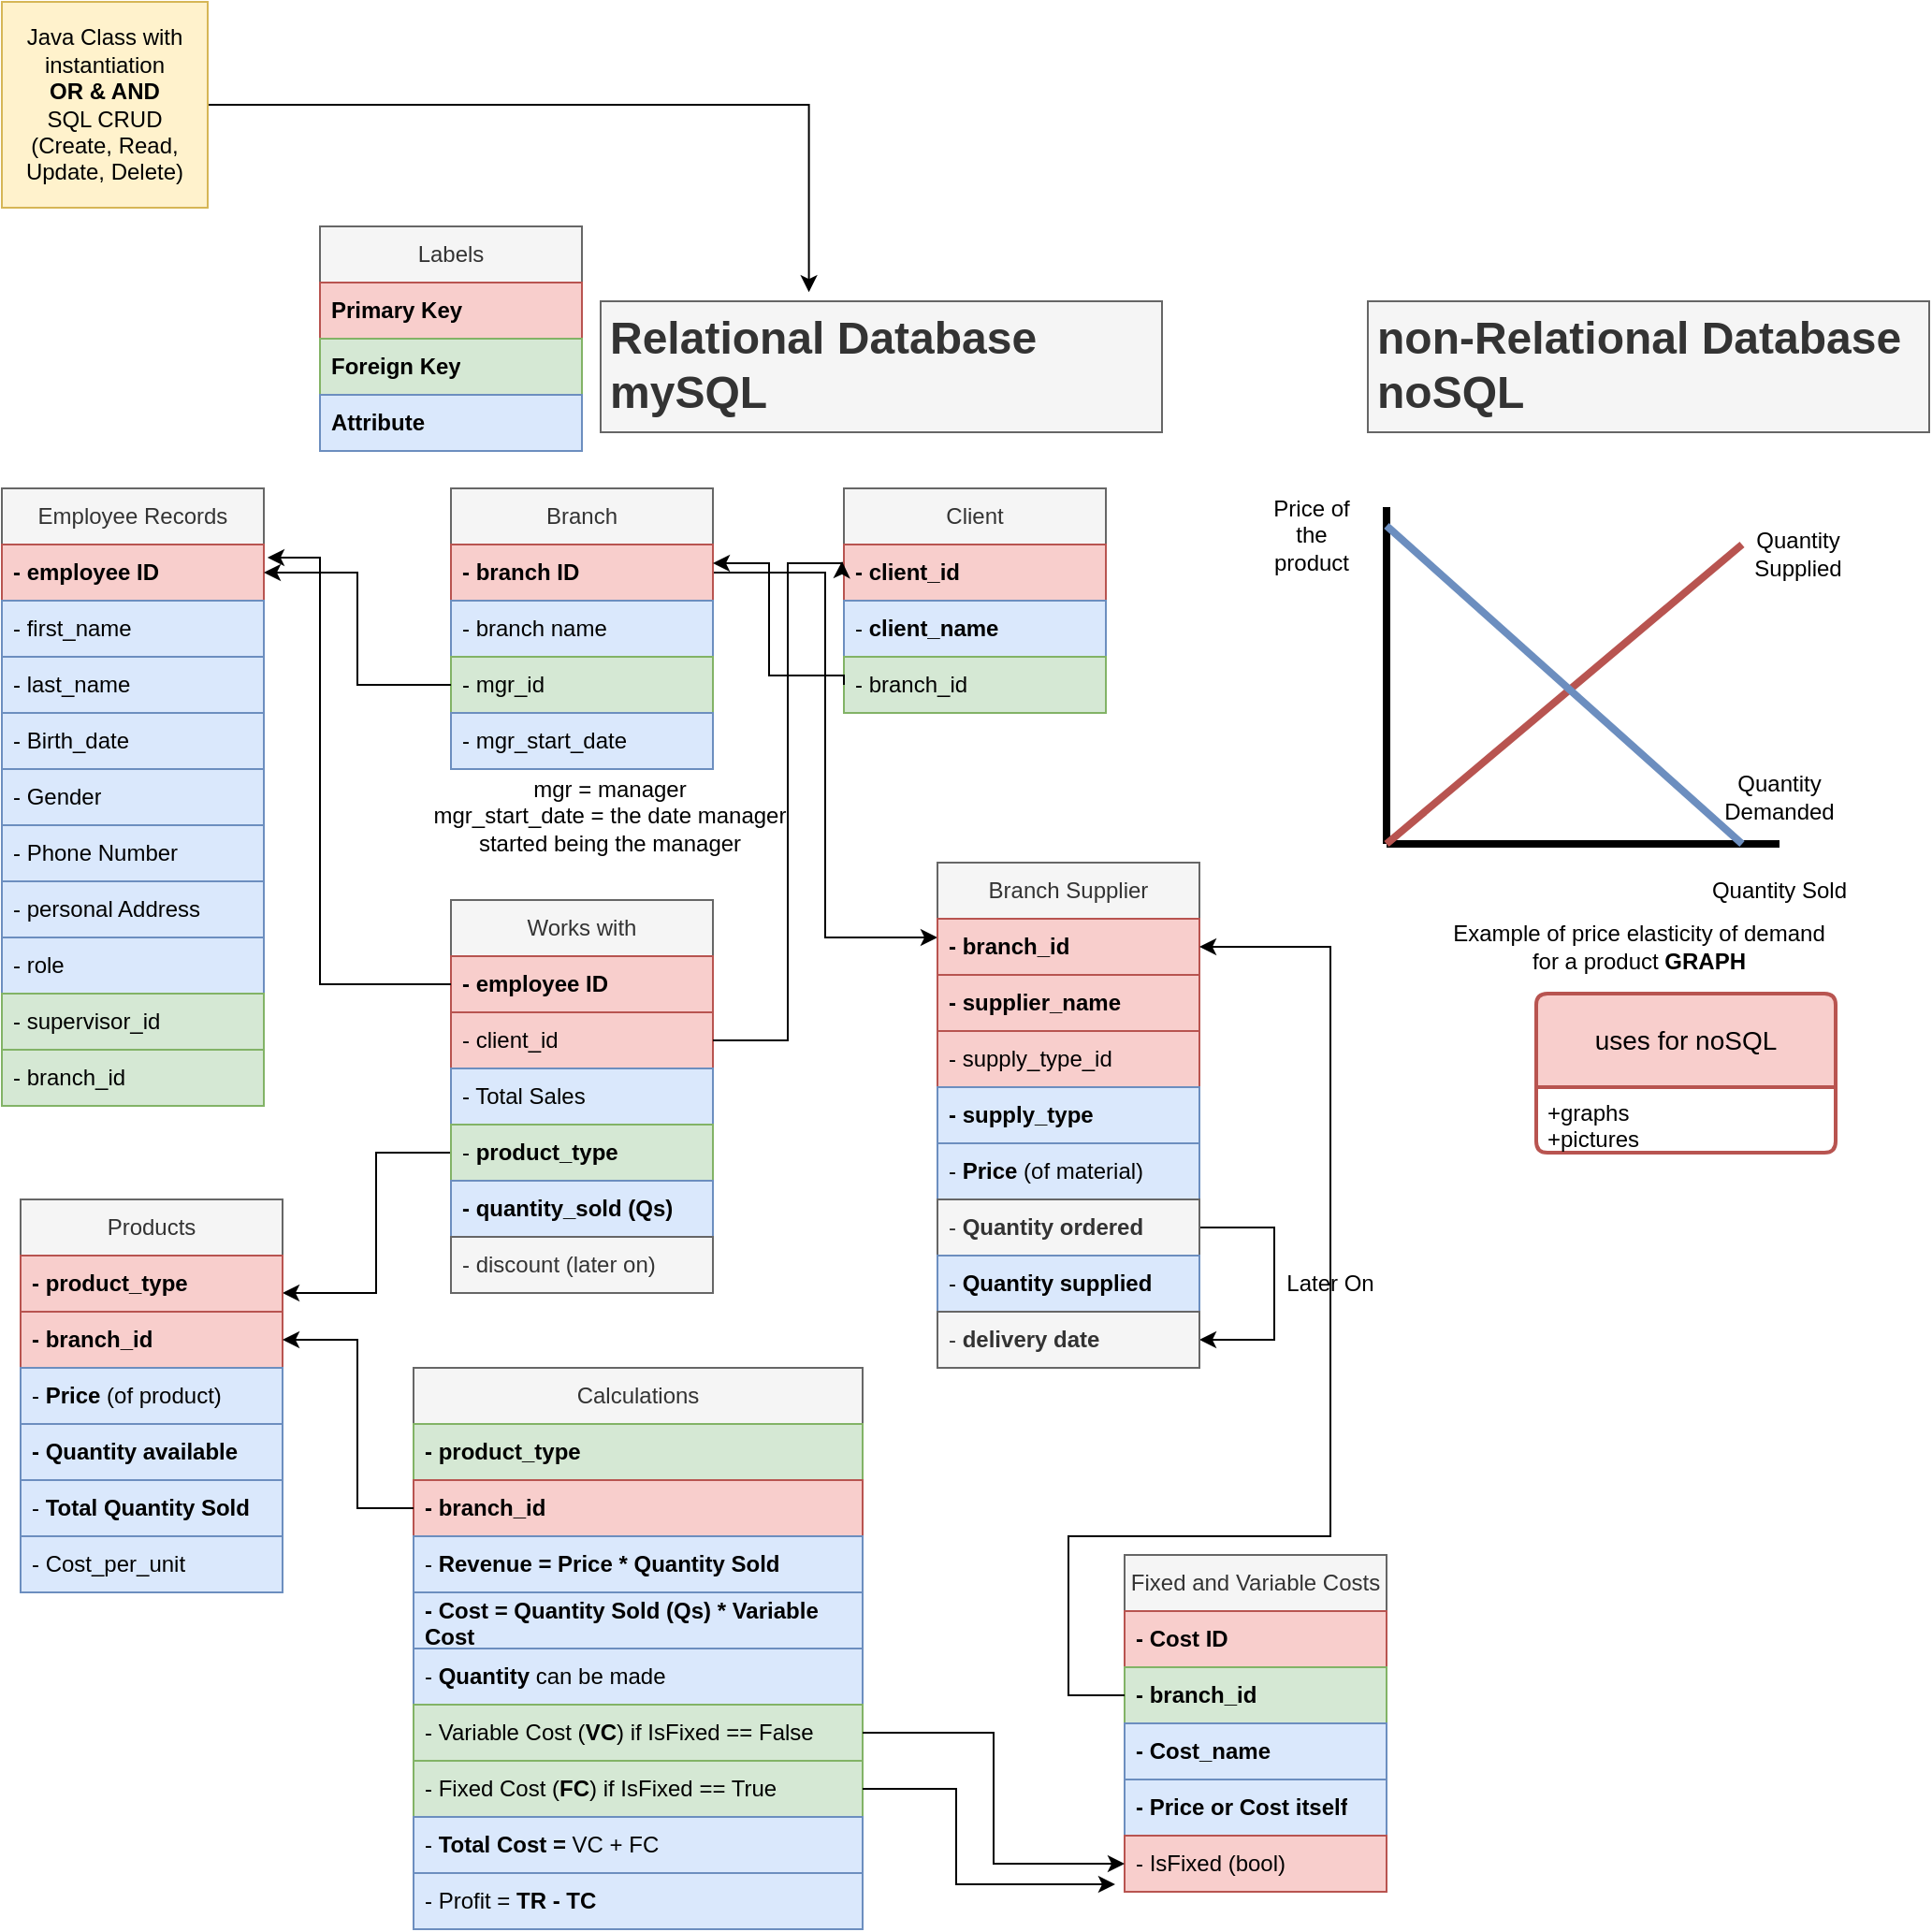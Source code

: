 <mxfile version="21.2.1" type="github">
  <diagram name="Page-1" id="5f0bae14-7c28-e335-631c-24af17079c00">
    <mxGraphModel dx="2206" dy="1225" grid="1" gridSize="10" guides="1" tooltips="1" connect="1" arrows="1" fold="1" page="1" pageScale="1" pageWidth="1100" pageHeight="850" background="none" math="0" shadow="0">
      <root>
        <mxCell id="0" />
        <mxCell id="1" parent="0" />
        <mxCell id="tcUiR7HuP1pJMrSMLTzw-50" value="Employee Records" style="swimlane;fontStyle=0;childLayout=stackLayout;horizontal=1;startSize=30;horizontalStack=0;resizeParent=1;resizeParentMax=0;resizeLast=0;collapsible=1;marginBottom=0;whiteSpace=wrap;html=1;fillColor=#f5f5f5;strokeColor=#666666;fontColor=#333333;" parent="1" vertex="1">
          <mxGeometry x="20" y="660" width="140" height="330" as="geometry">
            <mxRectangle x="1140" y="-440" width="140" height="30" as="alternateBounds" />
          </mxGeometry>
        </mxCell>
        <mxCell id="tcUiR7HuP1pJMrSMLTzw-51" value="&lt;b&gt;- employee ID&lt;br&gt;&lt;/b&gt;" style="text;strokeColor=#b85450;fillColor=#f8cecc;align=left;verticalAlign=middle;spacingLeft=4;spacingRight=4;overflow=hidden;points=[[0,0.5],[1,0.5]];portConstraint=eastwest;rotatable=0;whiteSpace=wrap;html=1;" parent="tcUiR7HuP1pJMrSMLTzw-50" vertex="1">
          <mxGeometry y="30" width="140" height="30" as="geometry" />
        </mxCell>
        <mxCell id="Pd0bTFjakyCUhLUkFTFs-5" value="- first_name&amp;nbsp;" style="text;strokeColor=#6c8ebf;fillColor=#dae8fc;align=left;verticalAlign=middle;spacingLeft=4;spacingRight=4;overflow=hidden;points=[[0,0.5],[1,0.5]];portConstraint=eastwest;rotatable=0;whiteSpace=wrap;html=1;" parent="tcUiR7HuP1pJMrSMLTzw-50" vertex="1">
          <mxGeometry y="60" width="140" height="30" as="geometry" />
        </mxCell>
        <mxCell id="Pd0bTFjakyCUhLUkFTFs-4" value="- last_name&amp;nbsp;" style="text;strokeColor=#6c8ebf;fillColor=#dae8fc;align=left;verticalAlign=middle;spacingLeft=4;spacingRight=4;overflow=hidden;points=[[0,0.5],[1,0.5]];portConstraint=eastwest;rotatable=0;whiteSpace=wrap;html=1;" parent="tcUiR7HuP1pJMrSMLTzw-50" vertex="1">
          <mxGeometry y="90" width="140" height="30" as="geometry" />
        </mxCell>
        <mxCell id="Pd0bTFjakyCUhLUkFTFs-6" value="- Birth_date" style="text;strokeColor=#6c8ebf;fillColor=#dae8fc;align=left;verticalAlign=middle;spacingLeft=4;spacingRight=4;overflow=hidden;points=[[0,0.5],[1,0.5]];portConstraint=eastwest;rotatable=0;whiteSpace=wrap;html=1;" parent="tcUiR7HuP1pJMrSMLTzw-50" vertex="1">
          <mxGeometry y="120" width="140" height="30" as="geometry" />
        </mxCell>
        <mxCell id="Pd0bTFjakyCUhLUkFTFs-10" value="- Gender" style="text;strokeColor=#6c8ebf;fillColor=#dae8fc;align=left;verticalAlign=middle;spacingLeft=4;spacingRight=4;overflow=hidden;points=[[0,0.5],[1,0.5]];portConstraint=eastwest;rotatable=0;whiteSpace=wrap;html=1;" parent="tcUiR7HuP1pJMrSMLTzw-50" vertex="1">
          <mxGeometry y="150" width="140" height="30" as="geometry" />
        </mxCell>
        <mxCell id="Pd0bTFjakyCUhLUkFTFs-9" value="- Phone Number" style="text;strokeColor=#6c8ebf;fillColor=#dae8fc;align=left;verticalAlign=middle;spacingLeft=4;spacingRight=4;overflow=hidden;points=[[0,0.5],[1,0.5]];portConstraint=eastwest;rotatable=0;whiteSpace=wrap;html=1;" parent="tcUiR7HuP1pJMrSMLTzw-50" vertex="1">
          <mxGeometry y="180" width="140" height="30" as="geometry" />
        </mxCell>
        <mxCell id="Pd0bTFjakyCUhLUkFTFs-11" value="- personal Address" style="text;strokeColor=#6c8ebf;fillColor=#dae8fc;align=left;verticalAlign=middle;spacingLeft=4;spacingRight=4;overflow=hidden;points=[[0,0.5],[1,0.5]];portConstraint=eastwest;rotatable=0;whiteSpace=wrap;html=1;" parent="tcUiR7HuP1pJMrSMLTzw-50" vertex="1">
          <mxGeometry y="210" width="140" height="30" as="geometry" />
        </mxCell>
        <mxCell id="Pd0bTFjakyCUhLUkFTFs-14" value="- role" style="text;strokeColor=#6c8ebf;fillColor=#dae8fc;align=left;verticalAlign=middle;spacingLeft=4;spacingRight=4;overflow=hidden;points=[[0,0.5],[1,0.5]];portConstraint=eastwest;rotatable=0;whiteSpace=wrap;html=1;" parent="tcUiR7HuP1pJMrSMLTzw-50" vertex="1">
          <mxGeometry y="240" width="140" height="30" as="geometry" />
        </mxCell>
        <mxCell id="Pd0bTFjakyCUhLUkFTFs-13" value="- supervisor_id" style="text;strokeColor=#82b366;fillColor=#d5e8d4;align=left;verticalAlign=middle;spacingLeft=4;spacingRight=4;overflow=hidden;points=[[0,0.5],[1,0.5]];portConstraint=eastwest;rotatable=0;whiteSpace=wrap;html=1;" parent="tcUiR7HuP1pJMrSMLTzw-50" vertex="1">
          <mxGeometry y="270" width="140" height="30" as="geometry" />
        </mxCell>
        <mxCell id="Pd0bTFjakyCUhLUkFTFs-12" value="- branch_id" style="text;strokeColor=#82b366;fillColor=#d5e8d4;align=left;verticalAlign=middle;spacingLeft=4;spacingRight=4;overflow=hidden;points=[[0,0.5],[1,0.5]];portConstraint=eastwest;rotatable=0;whiteSpace=wrap;html=1;" parent="tcUiR7HuP1pJMrSMLTzw-50" vertex="1">
          <mxGeometry y="300" width="140" height="30" as="geometry" />
        </mxCell>
        <mxCell id="Pd0bTFjakyCUhLUkFTFs-193" style="edgeStyle=orthogonalEdgeStyle;rounded=0;orthogonalLoop=1;jettySize=auto;html=1;entryX=0.371;entryY=-0.07;entryDx=0;entryDy=0;entryPerimeter=0;" parent="1" source="tcUiR7HuP1pJMrSMLTzw-78" target="Pd0bTFjakyCUhLUkFTFs-143" edge="1">
          <mxGeometry relative="1" as="geometry">
            <mxPoint x="430" y="455" as="targetPoint" />
            <Array as="points">
              <mxPoint x="451" y="455" />
            </Array>
          </mxGeometry>
        </mxCell>
        <mxCell id="tcUiR7HuP1pJMrSMLTzw-78" value="Java Class with instantiation&lt;br&gt;&lt;b&gt;OR &amp;amp; AND&lt;br&gt;&lt;/b&gt;SQL CRUD&lt;br&gt;(Create, Read, Update, Delete)" style="text;html=1;strokeColor=#d6b656;fillColor=#fff2cc;align=center;verticalAlign=middle;whiteSpace=wrap;rounded=0;" parent="1" vertex="1">
          <mxGeometry x="20" y="400" width="110" height="110" as="geometry" />
        </mxCell>
        <mxCell id="Pd0bTFjakyCUhLUkFTFs-16" value="Branch" style="swimlane;fontStyle=0;childLayout=stackLayout;horizontal=1;startSize=30;horizontalStack=0;resizeParent=1;resizeParentMax=0;resizeLast=0;collapsible=1;marginBottom=0;whiteSpace=wrap;html=1;fillColor=#f5f5f5;strokeColor=#666666;fontColor=#333333;" parent="1" vertex="1">
          <mxGeometry x="260" y="660" width="140" height="150" as="geometry">
            <mxRectangle x="1140" y="-440" width="140" height="30" as="alternateBounds" />
          </mxGeometry>
        </mxCell>
        <mxCell id="Pd0bTFjakyCUhLUkFTFs-45" style="edgeStyle=orthogonalEdgeStyle;rounded=0;orthogonalLoop=1;jettySize=auto;html=1;" parent="Pd0bTFjakyCUhLUkFTFs-16" source="Pd0bTFjakyCUhLUkFTFs-17" edge="1">
          <mxGeometry relative="1" as="geometry">
            <mxPoint x="260" y="240" as="targetPoint" />
            <Array as="points">
              <mxPoint x="200" y="45" />
            </Array>
          </mxGeometry>
        </mxCell>
        <mxCell id="Pd0bTFjakyCUhLUkFTFs-17" value="&lt;b&gt;- branch ID&lt;br&gt;&lt;/b&gt;" style="text;strokeColor=#b85450;fillColor=#f8cecc;align=left;verticalAlign=middle;spacingLeft=4;spacingRight=4;overflow=hidden;points=[[0,0.5],[1,0.5]];portConstraint=eastwest;rotatable=0;whiteSpace=wrap;html=1;" parent="Pd0bTFjakyCUhLUkFTFs-16" vertex="1">
          <mxGeometry y="30" width="140" height="30" as="geometry" />
        </mxCell>
        <mxCell id="Pd0bTFjakyCUhLUkFTFs-18" value="- branch name" style="text;strokeColor=#6c8ebf;fillColor=#dae8fc;align=left;verticalAlign=middle;spacingLeft=4;spacingRight=4;overflow=hidden;points=[[0,0.5],[1,0.5]];portConstraint=eastwest;rotatable=0;whiteSpace=wrap;html=1;" parent="Pd0bTFjakyCUhLUkFTFs-16" vertex="1">
          <mxGeometry y="60" width="140" height="30" as="geometry" />
        </mxCell>
        <mxCell id="Pd0bTFjakyCUhLUkFTFs-25" value="- mgr_id" style="text;strokeColor=#82b366;fillColor=#d5e8d4;align=left;verticalAlign=middle;spacingLeft=4;spacingRight=4;overflow=hidden;points=[[0,0.5],[1,0.5]];portConstraint=eastwest;rotatable=0;whiteSpace=wrap;html=1;" parent="Pd0bTFjakyCUhLUkFTFs-16" vertex="1">
          <mxGeometry y="90" width="140" height="30" as="geometry" />
        </mxCell>
        <mxCell id="Pd0bTFjakyCUhLUkFTFs-26" value="- mgr_start_date" style="text;strokeColor=#6c8ebf;fillColor=#dae8fc;align=left;verticalAlign=middle;spacingLeft=4;spacingRight=4;overflow=hidden;points=[[0,0.5],[1,0.5]];portConstraint=eastwest;rotatable=0;whiteSpace=wrap;html=1;" parent="Pd0bTFjakyCUhLUkFTFs-16" vertex="1">
          <mxGeometry y="120" width="140" height="30" as="geometry" />
        </mxCell>
        <mxCell id="Pd0bTFjakyCUhLUkFTFs-27" value="mgr = manager&lt;br&gt;mgr_start_date = the date manager started being the manager" style="text;html=1;strokeColor=none;fillColor=none;align=center;verticalAlign=middle;whiteSpace=wrap;rounded=0;" parent="1" vertex="1">
          <mxGeometry x="240" y="820" width="210" height="30" as="geometry" />
        </mxCell>
        <mxCell id="Pd0bTFjakyCUhLUkFTFs-28" value="Client" style="swimlane;fontStyle=0;childLayout=stackLayout;horizontal=1;startSize=30;horizontalStack=0;resizeParent=1;resizeParentMax=0;resizeLast=0;collapsible=1;marginBottom=0;whiteSpace=wrap;html=1;fillColor=#f5f5f5;strokeColor=#666666;fontColor=#333333;" parent="1" vertex="1">
          <mxGeometry x="470" y="660" width="140" height="120" as="geometry">
            <mxRectangle x="1140" y="-440" width="140" height="30" as="alternateBounds" />
          </mxGeometry>
        </mxCell>
        <mxCell id="Pd0bTFjakyCUhLUkFTFs-29" value="&lt;b&gt;- client_id&lt;br&gt;&lt;/b&gt;" style="text;strokeColor=#b85450;fillColor=#f8cecc;align=left;verticalAlign=middle;spacingLeft=4;spacingRight=4;overflow=hidden;points=[[0,0.5],[1,0.5]];portConstraint=eastwest;rotatable=0;whiteSpace=wrap;html=1;" parent="Pd0bTFjakyCUhLUkFTFs-28" vertex="1">
          <mxGeometry y="30" width="140" height="30" as="geometry" />
        </mxCell>
        <mxCell id="Pd0bTFjakyCUhLUkFTFs-30" value="- &lt;b&gt;client_name&lt;/b&gt;" style="text;strokeColor=#6c8ebf;fillColor=#dae8fc;align=left;verticalAlign=middle;spacingLeft=4;spacingRight=4;overflow=hidden;points=[[0,0.5],[1,0.5]];portConstraint=eastwest;rotatable=0;whiteSpace=wrap;html=1;" parent="Pd0bTFjakyCUhLUkFTFs-28" vertex="1">
          <mxGeometry y="60" width="140" height="30" as="geometry" />
        </mxCell>
        <mxCell id="Pd0bTFjakyCUhLUkFTFs-31" value="- branch_id" style="text;strokeColor=#82b366;fillColor=#d5e8d4;align=left;verticalAlign=middle;spacingLeft=4;spacingRight=4;overflow=hidden;points=[[0,0.5],[1,0.5]];portConstraint=eastwest;rotatable=0;whiteSpace=wrap;html=1;" parent="Pd0bTFjakyCUhLUkFTFs-28" vertex="1">
          <mxGeometry y="90" width="140" height="30" as="geometry" />
        </mxCell>
        <mxCell id="Pd0bTFjakyCUhLUkFTFs-33" style="edgeStyle=orthogonalEdgeStyle;rounded=0;orthogonalLoop=1;jettySize=auto;html=1;exitX=0;exitY=0.5;exitDx=0;exitDy=0;" parent="1" source="Pd0bTFjakyCUhLUkFTFs-31" target="Pd0bTFjakyCUhLUkFTFs-17" edge="1">
          <mxGeometry relative="1" as="geometry">
            <mxPoint x="460" y="760" as="sourcePoint" />
            <mxPoint x="404" y="700" as="targetPoint" />
            <Array as="points">
              <mxPoint x="470" y="760" />
              <mxPoint x="430" y="760" />
              <mxPoint x="430" y="700" />
            </Array>
          </mxGeometry>
        </mxCell>
        <mxCell id="Pd0bTFjakyCUhLUkFTFs-34" style="edgeStyle=orthogonalEdgeStyle;rounded=0;orthogonalLoop=1;jettySize=auto;html=1;entryX=1;entryY=0.5;entryDx=0;entryDy=0;" parent="1" source="Pd0bTFjakyCUhLUkFTFs-25" target="tcUiR7HuP1pJMrSMLTzw-51" edge="1">
          <mxGeometry relative="1" as="geometry">
            <mxPoint x="210" y="690" as="targetPoint" />
            <Array as="points">
              <mxPoint x="210" y="765" />
              <mxPoint x="210" y="705" />
            </Array>
          </mxGeometry>
        </mxCell>
        <mxCell id="Pd0bTFjakyCUhLUkFTFs-35" value="Works with" style="swimlane;fontStyle=0;childLayout=stackLayout;horizontal=1;startSize=30;horizontalStack=0;resizeParent=1;resizeParentMax=0;resizeLast=0;collapsible=1;marginBottom=0;whiteSpace=wrap;html=1;fillColor=#f5f5f5;strokeColor=#666666;fontColor=#333333;" parent="1" vertex="1">
          <mxGeometry x="260" y="880" width="140" height="210" as="geometry">
            <mxRectangle x="1140" y="-440" width="140" height="30" as="alternateBounds" />
          </mxGeometry>
        </mxCell>
        <mxCell id="Pd0bTFjakyCUhLUkFTFs-36" value="&lt;b&gt;- employee ID&lt;br&gt;&lt;/b&gt;" style="text;strokeColor=#b85450;fillColor=#f8cecc;align=left;verticalAlign=middle;spacingLeft=4;spacingRight=4;overflow=hidden;points=[[0,0.5],[1,0.5]];portConstraint=eastwest;rotatable=0;whiteSpace=wrap;html=1;" parent="Pd0bTFjakyCUhLUkFTFs-35" vertex="1">
          <mxGeometry y="30" width="140" height="30" as="geometry" />
        </mxCell>
        <mxCell id="Pd0bTFjakyCUhLUkFTFs-37" value="- client_id" style="text;strokeColor=#b85450;fillColor=#f8cecc;align=left;verticalAlign=middle;spacingLeft=4;spacingRight=4;overflow=hidden;points=[[0,0.5],[1,0.5]];portConstraint=eastwest;rotatable=0;whiteSpace=wrap;html=1;" parent="Pd0bTFjakyCUhLUkFTFs-35" vertex="1">
          <mxGeometry y="60" width="140" height="30" as="geometry" />
        </mxCell>
        <mxCell id="Pd0bTFjakyCUhLUkFTFs-38" value="- Total Sales" style="text;strokeColor=#6c8ebf;fillColor=#dae8fc;align=left;verticalAlign=middle;spacingLeft=4;spacingRight=4;overflow=hidden;points=[[0,0.5],[1,0.5]];portConstraint=eastwest;rotatable=0;whiteSpace=wrap;html=1;" parent="Pd0bTFjakyCUhLUkFTFs-35" vertex="1">
          <mxGeometry y="90" width="140" height="30" as="geometry" />
        </mxCell>
        <mxCell id="Pd0bTFjakyCUhLUkFTFs-76" style="edgeStyle=orthogonalEdgeStyle;rounded=0;orthogonalLoop=1;jettySize=auto;html=1;" parent="Pd0bTFjakyCUhLUkFTFs-35" source="Pd0bTFjakyCUhLUkFTFs-74" edge="1">
          <mxGeometry relative="1" as="geometry">
            <mxPoint x="-90" y="210" as="targetPoint" />
            <Array as="points">
              <mxPoint x="-40" y="135" />
            </Array>
          </mxGeometry>
        </mxCell>
        <mxCell id="Pd0bTFjakyCUhLUkFTFs-74" value="- &lt;b&gt;product_type&lt;/b&gt;" style="text;strokeColor=#82b366;fillColor=#d5e8d4;align=left;verticalAlign=middle;spacingLeft=4;spacingRight=4;overflow=hidden;points=[[0,0.5],[1,0.5]];portConstraint=eastwest;rotatable=0;whiteSpace=wrap;html=1;" parent="Pd0bTFjakyCUhLUkFTFs-35" vertex="1">
          <mxGeometry y="120" width="140" height="30" as="geometry" />
        </mxCell>
        <mxCell id="Pd0bTFjakyCUhLUkFTFs-73" value="&lt;b&gt;- quantity_sold (Qs)&lt;/b&gt;" style="text;strokeColor=#6c8ebf;fillColor=#dae8fc;align=left;verticalAlign=middle;spacingLeft=4;spacingRight=4;overflow=hidden;points=[[0,0.5],[1,0.5]];portConstraint=eastwest;rotatable=0;whiteSpace=wrap;html=1;" parent="Pd0bTFjakyCUhLUkFTFs-35" vertex="1">
          <mxGeometry y="150" width="140" height="30" as="geometry" />
        </mxCell>
        <mxCell id="Pd0bTFjakyCUhLUkFTFs-75" value="- discount (later on)" style="text;strokeColor=#666666;fillColor=#f5f5f5;align=left;verticalAlign=middle;spacingLeft=4;spacingRight=4;overflow=hidden;points=[[0,0.5],[1,0.5]];portConstraint=eastwest;rotatable=0;whiteSpace=wrap;html=1;fontColor=#333333;" parent="Pd0bTFjakyCUhLUkFTFs-35" vertex="1">
          <mxGeometry y="180" width="140" height="30" as="geometry" />
        </mxCell>
        <mxCell id="Pd0bTFjakyCUhLUkFTFs-41" value="Branch Supplier" style="swimlane;fontStyle=0;childLayout=stackLayout;horizontal=1;startSize=30;horizontalStack=0;resizeParent=1;resizeParentMax=0;resizeLast=0;collapsible=1;marginBottom=0;whiteSpace=wrap;html=1;fillColor=#f5f5f5;strokeColor=#666666;fontColor=#333333;" parent="1" vertex="1">
          <mxGeometry x="520" y="860" width="140" height="270" as="geometry">
            <mxRectangle x="1140" y="-440" width="140" height="30" as="alternateBounds" />
          </mxGeometry>
        </mxCell>
        <mxCell id="Pd0bTFjakyCUhLUkFTFs-42" value="&lt;b&gt;- branch_id&lt;br&gt;&lt;/b&gt;" style="text;strokeColor=#b85450;fillColor=#f8cecc;align=left;verticalAlign=middle;spacingLeft=4;spacingRight=4;overflow=hidden;points=[[0,0.5],[1,0.5]];portConstraint=eastwest;rotatable=0;whiteSpace=wrap;html=1;" parent="Pd0bTFjakyCUhLUkFTFs-41" vertex="1">
          <mxGeometry y="30" width="140" height="30" as="geometry" />
        </mxCell>
        <mxCell id="Pd0bTFjakyCUhLUkFTFs-43" value="&lt;b&gt;- supplier_name&lt;/b&gt;" style="text;strokeColor=#b85450;fillColor=#f8cecc;align=left;verticalAlign=middle;spacingLeft=4;spacingRight=4;overflow=hidden;points=[[0,0.5],[1,0.5]];portConstraint=eastwest;rotatable=0;whiteSpace=wrap;html=1;" parent="Pd0bTFjakyCUhLUkFTFs-41" vertex="1">
          <mxGeometry y="60" width="140" height="30" as="geometry" />
        </mxCell>
        <mxCell id="Pd0bTFjakyCUhLUkFTFs-60" value="- supply_type_id" style="text;strokeColor=#b85450;fillColor=#f8cecc;align=left;verticalAlign=middle;spacingLeft=4;spacingRight=4;overflow=hidden;points=[[0,0.5],[1,0.5]];portConstraint=eastwest;rotatable=0;whiteSpace=wrap;html=1;" parent="Pd0bTFjakyCUhLUkFTFs-41" vertex="1">
          <mxGeometry y="90" width="140" height="30" as="geometry" />
        </mxCell>
        <mxCell id="Pd0bTFjakyCUhLUkFTFs-44" value="&lt;b&gt;- supply_type&lt;/b&gt;" style="text;strokeColor=#6c8ebf;fillColor=#dae8fc;align=left;verticalAlign=middle;spacingLeft=4;spacingRight=4;overflow=hidden;points=[[0,0.5],[1,0.5]];portConstraint=eastwest;rotatable=0;whiteSpace=wrap;html=1;" parent="Pd0bTFjakyCUhLUkFTFs-41" vertex="1">
          <mxGeometry y="120" width="140" height="30" as="geometry" />
        </mxCell>
        <mxCell id="Pd0bTFjakyCUhLUkFTFs-57" value="- &lt;b&gt;Price&lt;/b&gt; (of material)" style="text;strokeColor=#6c8ebf;fillColor=#dae8fc;align=left;verticalAlign=middle;spacingLeft=4;spacingRight=4;overflow=hidden;points=[[0,0.5],[1,0.5]];portConstraint=eastwest;rotatable=0;whiteSpace=wrap;html=1;" parent="Pd0bTFjakyCUhLUkFTFs-41" vertex="1">
          <mxGeometry y="150" width="140" height="30" as="geometry" />
        </mxCell>
        <mxCell id="Pd0bTFjakyCUhLUkFTFs-61" style="edgeStyle=orthogonalEdgeStyle;rounded=0;orthogonalLoop=1;jettySize=auto;html=1;entryX=1;entryY=0.5;entryDx=0;entryDy=0;" parent="Pd0bTFjakyCUhLUkFTFs-41" source="Pd0bTFjakyCUhLUkFTFs-56" target="Pd0bTFjakyCUhLUkFTFs-58" edge="1">
          <mxGeometry relative="1" as="geometry">
            <mxPoint x="180" y="280" as="targetPoint" />
            <Array as="points">
              <mxPoint x="180" y="195" />
              <mxPoint x="180" y="255" />
            </Array>
          </mxGeometry>
        </mxCell>
        <mxCell id="Pd0bTFjakyCUhLUkFTFs-56" value="- &lt;b&gt;Quantity&lt;/b&gt;&amp;nbsp;&lt;b&gt;ordered&lt;/b&gt;" style="text;strokeColor=#666666;fillColor=#f5f5f5;align=left;verticalAlign=middle;spacingLeft=4;spacingRight=4;overflow=hidden;points=[[0,0.5],[1,0.5]];portConstraint=eastwest;rotatable=0;whiteSpace=wrap;html=1;fontColor=#333333;" parent="Pd0bTFjakyCUhLUkFTFs-41" vertex="1">
          <mxGeometry y="180" width="140" height="30" as="geometry" />
        </mxCell>
        <mxCell id="Pd0bTFjakyCUhLUkFTFs-55" value="- &lt;b&gt;Quantity supplied&lt;/b&gt;" style="text;strokeColor=#6c8ebf;fillColor=#dae8fc;align=left;verticalAlign=middle;spacingLeft=4;spacingRight=4;overflow=hidden;points=[[0,0.5],[1,0.5]];portConstraint=eastwest;rotatable=0;whiteSpace=wrap;html=1;" parent="Pd0bTFjakyCUhLUkFTFs-41" vertex="1">
          <mxGeometry y="210" width="140" height="30" as="geometry" />
        </mxCell>
        <mxCell id="Pd0bTFjakyCUhLUkFTFs-58" value="- &lt;b&gt;delivery date&lt;/b&gt;" style="text;strokeColor=#666666;fillColor=#f5f5f5;align=left;verticalAlign=middle;spacingLeft=4;spacingRight=4;overflow=hidden;points=[[0,0.5],[1,0.5]];portConstraint=eastwest;rotatable=0;whiteSpace=wrap;html=1;fontColor=#333333;" parent="Pd0bTFjakyCUhLUkFTFs-41" vertex="1">
          <mxGeometry y="240" width="140" height="30" as="geometry" />
        </mxCell>
        <mxCell id="Pd0bTFjakyCUhLUkFTFs-39" style="edgeStyle=orthogonalEdgeStyle;rounded=0;orthogonalLoop=1;jettySize=auto;html=1;entryX=-0.007;entryY=0.3;entryDx=0;entryDy=0;entryPerimeter=0;" parent="1" source="Pd0bTFjakyCUhLUkFTFs-37" target="Pd0bTFjakyCUhLUkFTFs-29" edge="1">
          <mxGeometry relative="1" as="geometry">
            <mxPoint x="460" y="700" as="targetPoint" />
            <Array as="points">
              <mxPoint x="440" y="955" />
              <mxPoint x="440" y="700" />
            </Array>
          </mxGeometry>
        </mxCell>
        <mxCell id="Pd0bTFjakyCUhLUkFTFs-40" style="edgeStyle=orthogonalEdgeStyle;rounded=0;orthogonalLoop=1;jettySize=auto;html=1;exitX=0;exitY=0.5;exitDx=0;exitDy=0;entryX=1.014;entryY=0.233;entryDx=0;entryDy=0;entryPerimeter=0;" parent="1" source="Pd0bTFjakyCUhLUkFTFs-36" target="tcUiR7HuP1pJMrSMLTzw-51" edge="1">
          <mxGeometry relative="1" as="geometry">
            <mxPoint x="170" y="700" as="targetPoint" />
            <Array as="points">
              <mxPoint x="190" y="925" />
              <mxPoint x="190" y="697" />
            </Array>
          </mxGeometry>
        </mxCell>
        <mxCell id="Pd0bTFjakyCUhLUkFTFs-46" value="Labels" style="swimlane;fontStyle=0;childLayout=stackLayout;horizontal=1;startSize=30;horizontalStack=0;resizeParent=1;resizeParentMax=0;resizeLast=0;collapsible=1;marginBottom=0;whiteSpace=wrap;html=1;fillColor=#f5f5f5;strokeColor=#666666;fontColor=#333333;" parent="1" vertex="1">
          <mxGeometry x="190" y="520" width="140" height="120" as="geometry">
            <mxRectangle x="1140" y="-440" width="140" height="30" as="alternateBounds" />
          </mxGeometry>
        </mxCell>
        <mxCell id="Pd0bTFjakyCUhLUkFTFs-47" value="&lt;b&gt;Primary Key&lt;span style=&quot;white-space: pre;&quot;&gt; &lt;/span&gt;&lt;br&gt;&lt;/b&gt;" style="text;strokeColor=#b85450;fillColor=#f8cecc;align=left;verticalAlign=middle;spacingLeft=4;spacingRight=4;overflow=hidden;points=[[0,0.5],[1,0.5]];portConstraint=eastwest;rotatable=0;whiteSpace=wrap;html=1;" parent="Pd0bTFjakyCUhLUkFTFs-46" vertex="1">
          <mxGeometry y="30" width="140" height="30" as="geometry" />
        </mxCell>
        <mxCell id="Pd0bTFjakyCUhLUkFTFs-48" value="&lt;b&gt;Foreign Key&lt;/b&gt;" style="text;strokeColor=#82b366;fillColor=#d5e8d4;align=left;verticalAlign=middle;spacingLeft=4;spacingRight=4;overflow=hidden;points=[[0,0.5],[1,0.5]];portConstraint=eastwest;rotatable=0;whiteSpace=wrap;html=1;" parent="Pd0bTFjakyCUhLUkFTFs-46" vertex="1">
          <mxGeometry y="60" width="140" height="30" as="geometry" />
        </mxCell>
        <mxCell id="Pd0bTFjakyCUhLUkFTFs-49" value="&lt;b&gt;Attribute&lt;/b&gt;" style="text;strokeColor=#6c8ebf;fillColor=#dae8fc;align=left;verticalAlign=middle;spacingLeft=4;spacingRight=4;overflow=hidden;points=[[0,0.5],[1,0.5]];portConstraint=eastwest;rotatable=0;whiteSpace=wrap;html=1;" parent="Pd0bTFjakyCUhLUkFTFs-46" vertex="1">
          <mxGeometry y="90" width="140" height="30" as="geometry" />
        </mxCell>
        <mxCell id="Pd0bTFjakyCUhLUkFTFs-62" value="Products" style="swimlane;fontStyle=0;childLayout=stackLayout;horizontal=1;startSize=30;horizontalStack=0;resizeParent=1;resizeParentMax=0;resizeLast=0;collapsible=1;marginBottom=0;whiteSpace=wrap;html=1;fillColor=#f5f5f5;strokeColor=#666666;fontColor=#333333;" parent="1" vertex="1">
          <mxGeometry x="30" y="1040" width="140" height="210" as="geometry">
            <mxRectangle x="1140" y="-440" width="140" height="30" as="alternateBounds" />
          </mxGeometry>
        </mxCell>
        <mxCell id="Pd0bTFjakyCUhLUkFTFs-63" value="&lt;b&gt;- product_type&lt;br&gt;&lt;/b&gt;" style="text;strokeColor=#b85450;fillColor=#f8cecc;align=left;verticalAlign=middle;spacingLeft=4;spacingRight=4;overflow=hidden;points=[[0,0.5],[1,0.5]];portConstraint=eastwest;rotatable=0;whiteSpace=wrap;html=1;" parent="Pd0bTFjakyCUhLUkFTFs-62" vertex="1">
          <mxGeometry y="30" width="140" height="30" as="geometry" />
        </mxCell>
        <mxCell id="Pd0bTFjakyCUhLUkFTFs-64" value="&lt;b&gt;- branch_id&lt;/b&gt;" style="text;strokeColor=#b85450;fillColor=#f8cecc;align=left;verticalAlign=middle;spacingLeft=4;spacingRight=4;overflow=hidden;points=[[0,0.5],[1,0.5]];portConstraint=eastwest;rotatable=0;whiteSpace=wrap;html=1;" parent="Pd0bTFjakyCUhLUkFTFs-62" vertex="1">
          <mxGeometry y="60" width="140" height="30" as="geometry" />
        </mxCell>
        <mxCell id="Pd0bTFjakyCUhLUkFTFs-65" value="- &lt;b&gt;Price &lt;/b&gt;(of product)" style="text;strokeColor=#6c8ebf;fillColor=#dae8fc;align=left;verticalAlign=middle;spacingLeft=4;spacingRight=4;overflow=hidden;points=[[0,0.5],[1,0.5]];portConstraint=eastwest;rotatable=0;whiteSpace=wrap;html=1;" parent="Pd0bTFjakyCUhLUkFTFs-62" vertex="1">
          <mxGeometry y="90" width="140" height="30" as="geometry" />
        </mxCell>
        <mxCell id="Pd0bTFjakyCUhLUkFTFs-66" value="&lt;b&gt;- Quantity available&lt;/b&gt;" style="text;strokeColor=#6c8ebf;fillColor=#dae8fc;align=left;verticalAlign=middle;spacingLeft=4;spacingRight=4;overflow=hidden;points=[[0,0.5],[1,0.5]];portConstraint=eastwest;rotatable=0;whiteSpace=wrap;html=1;" parent="Pd0bTFjakyCUhLUkFTFs-62" vertex="1">
          <mxGeometry y="120" width="140" height="30" as="geometry" />
        </mxCell>
        <mxCell id="Pd0bTFjakyCUhLUkFTFs-116" value="- &lt;b&gt;Total Quantity Sold&lt;/b&gt;" style="text;strokeColor=#6c8ebf;fillColor=#dae8fc;align=left;verticalAlign=middle;spacingLeft=4;spacingRight=4;overflow=hidden;points=[[0,0.5],[1,0.5]];portConstraint=eastwest;rotatable=0;whiteSpace=wrap;html=1;" parent="Pd0bTFjakyCUhLUkFTFs-62" vertex="1">
          <mxGeometry y="150" width="140" height="30" as="geometry" />
        </mxCell>
        <mxCell id="Pd0bTFjakyCUhLUkFTFs-89" value="- Cost_per_unit" style="text;strokeColor=#6c8ebf;fillColor=#dae8fc;align=left;verticalAlign=middle;spacingLeft=4;spacingRight=4;overflow=hidden;points=[[0,0.5],[1,0.5]];portConstraint=eastwest;rotatable=0;whiteSpace=wrap;html=1;" parent="Pd0bTFjakyCUhLUkFTFs-62" vertex="1">
          <mxGeometry y="180" width="140" height="30" as="geometry" />
        </mxCell>
        <mxCell id="Pd0bTFjakyCUhLUkFTFs-77" value="Calculations" style="swimlane;fontStyle=0;childLayout=stackLayout;horizontal=1;startSize=30;horizontalStack=0;resizeParent=1;resizeParentMax=0;resizeLast=0;collapsible=1;marginBottom=0;whiteSpace=wrap;html=1;fillColor=#f5f5f5;strokeColor=#666666;fontColor=#333333;" parent="1" vertex="1">
          <mxGeometry x="240" y="1130" width="240" height="300" as="geometry">
            <mxRectangle x="1140" y="-440" width="140" height="30" as="alternateBounds" />
          </mxGeometry>
        </mxCell>
        <mxCell id="Pd0bTFjakyCUhLUkFTFs-78" value="&lt;b&gt;- product_type&lt;br&gt;&lt;/b&gt;" style="text;strokeColor=#82b366;fillColor=#d5e8d4;align=left;verticalAlign=middle;spacingLeft=4;spacingRight=4;overflow=hidden;points=[[0,0.5],[1,0.5]];portConstraint=eastwest;rotatable=0;whiteSpace=wrap;html=1;" parent="Pd0bTFjakyCUhLUkFTFs-77" vertex="1">
          <mxGeometry y="30" width="240" height="30" as="geometry" />
        </mxCell>
        <mxCell id="Pd0bTFjakyCUhLUkFTFs-79" value="&lt;b&gt;- branch_id&lt;/b&gt;" style="text;strokeColor=#b85450;fillColor=#f8cecc;align=left;verticalAlign=middle;spacingLeft=4;spacingRight=4;overflow=hidden;points=[[0,0.5],[1,0.5]];portConstraint=eastwest;rotatable=0;whiteSpace=wrap;html=1;" parent="Pd0bTFjakyCUhLUkFTFs-77" vertex="1">
          <mxGeometry y="60" width="240" height="30" as="geometry" />
        </mxCell>
        <mxCell id="Pd0bTFjakyCUhLUkFTFs-80" value="- &lt;b&gt;Revenue = Price * Quantity Sold&lt;/b&gt;" style="text;strokeColor=#6c8ebf;fillColor=#dae8fc;align=left;verticalAlign=middle;spacingLeft=4;spacingRight=4;overflow=hidden;points=[[0,0.5],[1,0.5]];portConstraint=eastwest;rotatable=0;whiteSpace=wrap;html=1;" parent="Pd0bTFjakyCUhLUkFTFs-77" vertex="1">
          <mxGeometry y="90" width="240" height="30" as="geometry" />
        </mxCell>
        <mxCell id="Pd0bTFjakyCUhLUkFTFs-81" value="&lt;b&gt;- Cost = Quantity Sold (Qs) * Variable Cost&lt;/b&gt;" style="text;strokeColor=#6c8ebf;fillColor=#dae8fc;align=left;verticalAlign=middle;spacingLeft=4;spacingRight=4;overflow=hidden;points=[[0,0.5],[1,0.5]];portConstraint=eastwest;rotatable=0;whiteSpace=wrap;html=1;" parent="Pd0bTFjakyCUhLUkFTFs-77" vertex="1">
          <mxGeometry y="120" width="240" height="30" as="geometry" />
        </mxCell>
        <mxCell id="Pd0bTFjakyCUhLUkFTFs-82" value="- &lt;b&gt;Quantity &lt;/b&gt;can be made" style="text;strokeColor=#6c8ebf;fillColor=#dae8fc;align=left;verticalAlign=middle;spacingLeft=4;spacingRight=4;overflow=hidden;points=[[0,0.5],[1,0.5]];portConstraint=eastwest;rotatable=0;whiteSpace=wrap;html=1;" parent="Pd0bTFjakyCUhLUkFTFs-77" vertex="1">
          <mxGeometry y="150" width="240" height="30" as="geometry" />
        </mxCell>
        <mxCell id="Pd0bTFjakyCUhLUkFTFs-83" value="- Variable Cost (&lt;b&gt;VC&lt;/b&gt;) if IsFixed == False" style="text;strokeColor=#82b366;fillColor=#d5e8d4;align=left;verticalAlign=middle;spacingLeft=4;spacingRight=4;overflow=hidden;points=[[0,0.5],[1,0.5]];portConstraint=eastwest;rotatable=0;whiteSpace=wrap;html=1;" parent="Pd0bTFjakyCUhLUkFTFs-77" vertex="1">
          <mxGeometry y="180" width="240" height="30" as="geometry" />
        </mxCell>
        <mxCell id="Pd0bTFjakyCUhLUkFTFs-99" value="- Fixed Cost (&lt;b&gt;FC&lt;/b&gt;) if IsFixed == True" style="text;strokeColor=#82b366;fillColor=#d5e8d4;align=left;verticalAlign=middle;spacingLeft=4;spacingRight=4;overflow=hidden;points=[[0,0.5],[1,0.5]];portConstraint=eastwest;rotatable=0;whiteSpace=wrap;html=1;" parent="Pd0bTFjakyCUhLUkFTFs-77" vertex="1">
          <mxGeometry y="210" width="240" height="30" as="geometry" />
        </mxCell>
        <mxCell id="Pd0bTFjakyCUhLUkFTFs-97" value="- &lt;b&gt;Total Cost = &lt;/b&gt;VC + FC" style="text;strokeColor=#6c8ebf;fillColor=#dae8fc;align=left;verticalAlign=middle;spacingLeft=4;spacingRight=4;overflow=hidden;points=[[0,0.5],[1,0.5]];portConstraint=eastwest;rotatable=0;whiteSpace=wrap;html=1;" parent="Pd0bTFjakyCUhLUkFTFs-77" vertex="1">
          <mxGeometry y="240" width="240" height="30" as="geometry" />
        </mxCell>
        <mxCell id="Pd0bTFjakyCUhLUkFTFs-141" value="- Profit = &lt;b&gt;TR - TC&lt;/b&gt;" style="text;strokeColor=#6c8ebf;fillColor=#dae8fc;align=left;verticalAlign=middle;spacingLeft=4;spacingRight=4;overflow=hidden;points=[[0,0.5],[1,0.5]];portConstraint=eastwest;rotatable=0;whiteSpace=wrap;html=1;" parent="Pd0bTFjakyCUhLUkFTFs-77" vertex="1">
          <mxGeometry y="270" width="240" height="30" as="geometry" />
        </mxCell>
        <mxCell id="Pd0bTFjakyCUhLUkFTFs-100" value="Fixed and Variable Costs" style="swimlane;fontStyle=0;childLayout=stackLayout;horizontal=1;startSize=30;horizontalStack=0;resizeParent=1;resizeParentMax=0;resizeLast=0;collapsible=1;marginBottom=0;whiteSpace=wrap;html=1;fillColor=#f5f5f5;strokeColor=#666666;fontColor=#333333;" parent="1" vertex="1">
          <mxGeometry x="620" y="1230" width="140" height="180" as="geometry">
            <mxRectangle x="1140" y="-440" width="140" height="30" as="alternateBounds" />
          </mxGeometry>
        </mxCell>
        <mxCell id="Pd0bTFjakyCUhLUkFTFs-101" value="&lt;b&gt;- Cost ID&lt;br&gt;&lt;/b&gt;" style="text;strokeColor=#b85450;fillColor=#f8cecc;align=left;verticalAlign=middle;spacingLeft=4;spacingRight=4;overflow=hidden;points=[[0,0.5],[1,0.5]];portConstraint=eastwest;rotatable=0;whiteSpace=wrap;html=1;" parent="Pd0bTFjakyCUhLUkFTFs-100" vertex="1">
          <mxGeometry y="30" width="140" height="30" as="geometry" />
        </mxCell>
        <mxCell id="Pd0bTFjakyCUhLUkFTFs-102" value="&lt;b&gt;- branch_id&lt;/b&gt;" style="text;strokeColor=#82b366;fillColor=#d5e8d4;align=left;verticalAlign=middle;spacingLeft=4;spacingRight=4;overflow=hidden;points=[[0,0.5],[1,0.5]];portConstraint=eastwest;rotatable=0;whiteSpace=wrap;html=1;" parent="Pd0bTFjakyCUhLUkFTFs-100" vertex="1">
          <mxGeometry y="60" width="140" height="30" as="geometry" />
        </mxCell>
        <mxCell id="Pd0bTFjakyCUhLUkFTFs-103" value="&lt;b&gt;- Cost_name&lt;/b&gt;" style="text;strokeColor=#6c8ebf;fillColor=#dae8fc;align=left;verticalAlign=middle;spacingLeft=4;spacingRight=4;overflow=hidden;points=[[0,0.5],[1,0.5]];portConstraint=eastwest;rotatable=0;whiteSpace=wrap;html=1;" parent="Pd0bTFjakyCUhLUkFTFs-100" vertex="1">
          <mxGeometry y="90" width="140" height="30" as="geometry" />
        </mxCell>
        <mxCell id="Pd0bTFjakyCUhLUkFTFs-105" value="&lt;b&gt;- Price or Cost itself&lt;/b&gt;" style="text;strokeColor=#6c8ebf;fillColor=#dae8fc;align=left;verticalAlign=middle;spacingLeft=4;spacingRight=4;overflow=hidden;points=[[0,0.5],[1,0.5]];portConstraint=eastwest;rotatable=0;whiteSpace=wrap;html=1;" parent="Pd0bTFjakyCUhLUkFTFs-100" vertex="1">
          <mxGeometry y="120" width="140" height="30" as="geometry" />
        </mxCell>
        <mxCell id="Pd0bTFjakyCUhLUkFTFs-138" value="- IsFixed (bool)" style="text;strokeColor=#b85450;fillColor=#f8cecc;align=left;verticalAlign=middle;spacingLeft=4;spacingRight=4;overflow=hidden;points=[[0,0.5],[1,0.5]];portConstraint=eastwest;rotatable=0;whiteSpace=wrap;html=1;" parent="Pd0bTFjakyCUhLUkFTFs-100" vertex="1">
          <mxGeometry y="150" width="140" height="30" as="geometry" />
        </mxCell>
        <mxCell id="Pd0bTFjakyCUhLUkFTFs-114" value="Later On" style="text;html=1;strokeColor=none;fillColor=none;align=center;verticalAlign=middle;whiteSpace=wrap;rounded=0;" parent="1" vertex="1">
          <mxGeometry x="700" y="1070" width="60" height="30" as="geometry" />
        </mxCell>
        <mxCell id="Pd0bTFjakyCUhLUkFTFs-117" style="edgeStyle=orthogonalEdgeStyle;rounded=0;orthogonalLoop=1;jettySize=auto;html=1;entryX=1;entryY=0.5;entryDx=0;entryDy=0;" parent="1" source="Pd0bTFjakyCUhLUkFTFs-79" target="Pd0bTFjakyCUhLUkFTFs-64" edge="1">
          <mxGeometry relative="1" as="geometry">
            <mxPoint x="210" y="1100" as="targetPoint" />
            <Array as="points">
              <mxPoint x="210" y="1205" />
              <mxPoint x="210" y="1115" />
            </Array>
          </mxGeometry>
        </mxCell>
        <mxCell id="Pd0bTFjakyCUhLUkFTFs-132" style="edgeStyle=orthogonalEdgeStyle;rounded=0;orthogonalLoop=1;jettySize=auto;html=1;exitX=0;exitY=0.5;exitDx=0;exitDy=0;entryX=1;entryY=0.5;entryDx=0;entryDy=0;" parent="1" source="Pd0bTFjakyCUhLUkFTFs-102" target="Pd0bTFjakyCUhLUkFTFs-42" edge="1">
          <mxGeometry relative="1" as="geometry">
            <mxPoint x="730" y="1200" as="targetPoint" />
            <Array as="points">
              <mxPoint x="590" y="1305" />
              <mxPoint x="590" y="1220" />
              <mxPoint x="730" y="1220" />
              <mxPoint x="730" y="905" />
            </Array>
          </mxGeometry>
        </mxCell>
        <mxCell id="Pd0bTFjakyCUhLUkFTFs-139" style="edgeStyle=orthogonalEdgeStyle;rounded=0;orthogonalLoop=1;jettySize=auto;html=1;entryX=0;entryY=0.5;entryDx=0;entryDy=0;" parent="1" source="Pd0bTFjakyCUhLUkFTFs-83" target="Pd0bTFjakyCUhLUkFTFs-138" edge="1">
          <mxGeometry relative="1" as="geometry">
            <mxPoint x="600" y="1400" as="targetPoint" />
          </mxGeometry>
        </mxCell>
        <mxCell id="Pd0bTFjakyCUhLUkFTFs-140" style="edgeStyle=orthogonalEdgeStyle;rounded=0;orthogonalLoop=1;jettySize=auto;html=1;entryX=-0.036;entryY=0.867;entryDx=0;entryDy=0;entryPerimeter=0;" parent="1" source="Pd0bTFjakyCUhLUkFTFs-99" target="Pd0bTFjakyCUhLUkFTFs-138" edge="1">
          <mxGeometry relative="1" as="geometry">
            <mxPoint x="530" y="1430" as="targetPoint" />
            <Array as="points">
              <mxPoint x="530" y="1355" />
              <mxPoint x="530" y="1406" />
            </Array>
          </mxGeometry>
        </mxCell>
        <mxCell id="Pd0bTFjakyCUhLUkFTFs-143" value="&lt;h1&gt;Relational Database&lt;br&gt;mySQL&lt;/h1&gt;" style="text;html=1;strokeColor=#666666;fillColor=#f5f5f5;spacing=5;spacingTop=-20;whiteSpace=wrap;overflow=hidden;rounded=0;fontColor=#333333;" parent="1" vertex="1">
          <mxGeometry x="340" y="560" width="300" height="70" as="geometry" />
        </mxCell>
        <mxCell id="Pd0bTFjakyCUhLUkFTFs-144" value="&lt;h1&gt;non-Relational Database&lt;br&gt;noSQL&lt;/h1&gt;" style="text;html=1;strokeColor=#666666;fillColor=#f5f5f5;spacing=5;spacingTop=-20;whiteSpace=wrap;overflow=hidden;rounded=0;fontColor=#333333;" parent="1" vertex="1">
          <mxGeometry x="750" y="560" width="300" height="70" as="geometry" />
        </mxCell>
        <mxCell id="Pd0bTFjakyCUhLUkFTFs-145" value="" style="endArrow=none;html=1;rounded=0;strokeWidth=4;" parent="1" edge="1">
          <mxGeometry width="50" height="50" relative="1" as="geometry">
            <mxPoint x="760" y="850" as="sourcePoint" />
            <mxPoint x="760" y="670" as="targetPoint" />
          </mxGeometry>
        </mxCell>
        <mxCell id="Pd0bTFjakyCUhLUkFTFs-146" value="" style="endArrow=none;html=1;rounded=0;strokeWidth=4;" parent="1" edge="1">
          <mxGeometry width="50" height="50" relative="1" as="geometry">
            <mxPoint x="760" y="850" as="sourcePoint" />
            <mxPoint x="970" y="850" as="targetPoint" />
          </mxGeometry>
        </mxCell>
        <mxCell id="Pd0bTFjakyCUhLUkFTFs-147" value="" style="endArrow=none;html=1;rounded=0;strokeWidth=4;fillColor=#f8cecc;strokeColor=#b85450;" parent="1" edge="1">
          <mxGeometry width="50" height="50" relative="1" as="geometry">
            <mxPoint x="760" y="850" as="sourcePoint" />
            <mxPoint x="950" y="690" as="targetPoint" />
          </mxGeometry>
        </mxCell>
        <mxCell id="Pd0bTFjakyCUhLUkFTFs-148" value="Quantity Sold" style="text;html=1;strokeColor=none;fillColor=none;align=center;verticalAlign=middle;whiteSpace=wrap;rounded=0;" parent="1" vertex="1">
          <mxGeometry x="930" y="860" width="80" height="30" as="geometry" />
        </mxCell>
        <mxCell id="Pd0bTFjakyCUhLUkFTFs-149" value="Price of the product" style="text;html=1;strokeColor=none;fillColor=none;align=center;verticalAlign=middle;whiteSpace=wrap;rounded=0;" parent="1" vertex="1">
          <mxGeometry x="690" y="670" width="60" height="30" as="geometry" />
        </mxCell>
        <mxCell id="Pd0bTFjakyCUhLUkFTFs-151" value="" style="endArrow=none;html=1;rounded=0;strokeWidth=4;fillColor=#dae8fc;strokeColor=#6c8ebf;" parent="1" edge="1">
          <mxGeometry width="50" height="50" relative="1" as="geometry">
            <mxPoint x="760" y="680" as="sourcePoint" />
            <mxPoint x="950" y="850" as="targetPoint" />
          </mxGeometry>
        </mxCell>
        <mxCell id="Pd0bTFjakyCUhLUkFTFs-152" value="Quantity Demanded" style="text;html=1;strokeColor=none;fillColor=none;align=center;verticalAlign=middle;whiteSpace=wrap;rounded=0;" parent="1" vertex="1">
          <mxGeometry x="940" y="810" width="60" height="30" as="geometry" />
        </mxCell>
        <mxCell id="Pd0bTFjakyCUhLUkFTFs-153" value="Quantity Supplied" style="text;html=1;strokeColor=none;fillColor=none;align=center;verticalAlign=middle;whiteSpace=wrap;rounded=0;" parent="1" vertex="1">
          <mxGeometry x="950" y="680" width="60" height="30" as="geometry" />
        </mxCell>
        <mxCell id="Pd0bTFjakyCUhLUkFTFs-154" value="Example of price elasticity of demand for a product&lt;b&gt;&amp;nbsp;GRAPH&lt;/b&gt;" style="text;html=1;strokeColor=none;fillColor=none;align=center;verticalAlign=middle;whiteSpace=wrap;rounded=0;" parent="1" vertex="1">
          <mxGeometry x="790" y="890" width="210" height="30" as="geometry" />
        </mxCell>
        <mxCell id="Pd0bTFjakyCUhLUkFTFs-156" value="uses for noSQL" style="swimlane;childLayout=stackLayout;horizontal=1;startSize=50;horizontalStack=0;rounded=1;fontSize=14;fontStyle=0;strokeWidth=2;resizeParent=0;resizeLast=1;shadow=0;dashed=0;align=center;arcSize=4;whiteSpace=wrap;html=1;fillColor=#f8cecc;strokeColor=#b85450;" parent="1" vertex="1">
          <mxGeometry x="840" y="930" width="160" height="85" as="geometry" />
        </mxCell>
        <mxCell id="Pd0bTFjakyCUhLUkFTFs-157" value="+graphs&lt;br&gt;+pictures" style="align=left;strokeColor=none;fillColor=none;spacingLeft=4;fontSize=12;verticalAlign=top;resizable=0;rotatable=0;part=1;html=1;" parent="Pd0bTFjakyCUhLUkFTFs-156" vertex="1">
          <mxGeometry y="50" width="160" height="35" as="geometry" />
        </mxCell>
      </root>
    </mxGraphModel>
  </diagram>
</mxfile>
